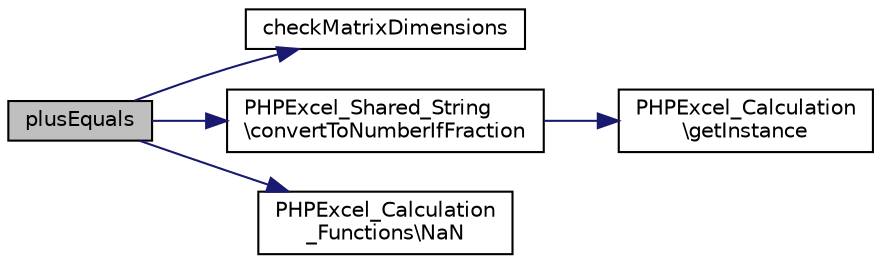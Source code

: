 digraph "plusEquals"
{
  edge [fontname="Helvetica",fontsize="10",labelfontname="Helvetica",labelfontsize="10"];
  node [fontname="Helvetica",fontsize="10",shape=record];
  rankdir="LR";
  Node88 [label="plusEquals",height=0.2,width=0.4,color="black", fillcolor="grey75", style="filled", fontcolor="black"];
  Node88 -> Node89 [color="midnightblue",fontsize="10",style="solid",fontname="Helvetica"];
  Node89 [label="checkMatrixDimensions",height=0.2,width=0.4,color="black", fillcolor="white", style="filled",URL="$class_p_h_p_excel___shared___j_a_m_a___matrix.html#a65b2d9645d8635073f90adfea1dc6589"];
  Node88 -> Node90 [color="midnightblue",fontsize="10",style="solid",fontname="Helvetica"];
  Node90 [label="PHPExcel_Shared_String\l\\convertToNumberIfFraction",height=0.2,width=0.4,color="black", fillcolor="white", style="filled",URL="$class_p_h_p_excel___shared___string.html#a213492f004f36e26ad8186a85937c073"];
  Node90 -> Node91 [color="midnightblue",fontsize="10",style="solid",fontname="Helvetica"];
  Node91 [label="PHPExcel_Calculation\l\\getInstance",height=0.2,width=0.4,color="black", fillcolor="white", style="filled",URL="$class_p_h_p_excel___calculation.html#a8bfbadeff4d146fadfef867cd1f5526d"];
  Node88 -> Node92 [color="midnightblue",fontsize="10",style="solid",fontname="Helvetica"];
  Node92 [label="PHPExcel_Calculation\l_Functions\\NaN",height=0.2,width=0.4,color="black", fillcolor="white", style="filled",URL="$class_p_h_p_excel___calculation___functions.html#ad35ef66aa71a12a3f978b34c0e595a89"];
}
